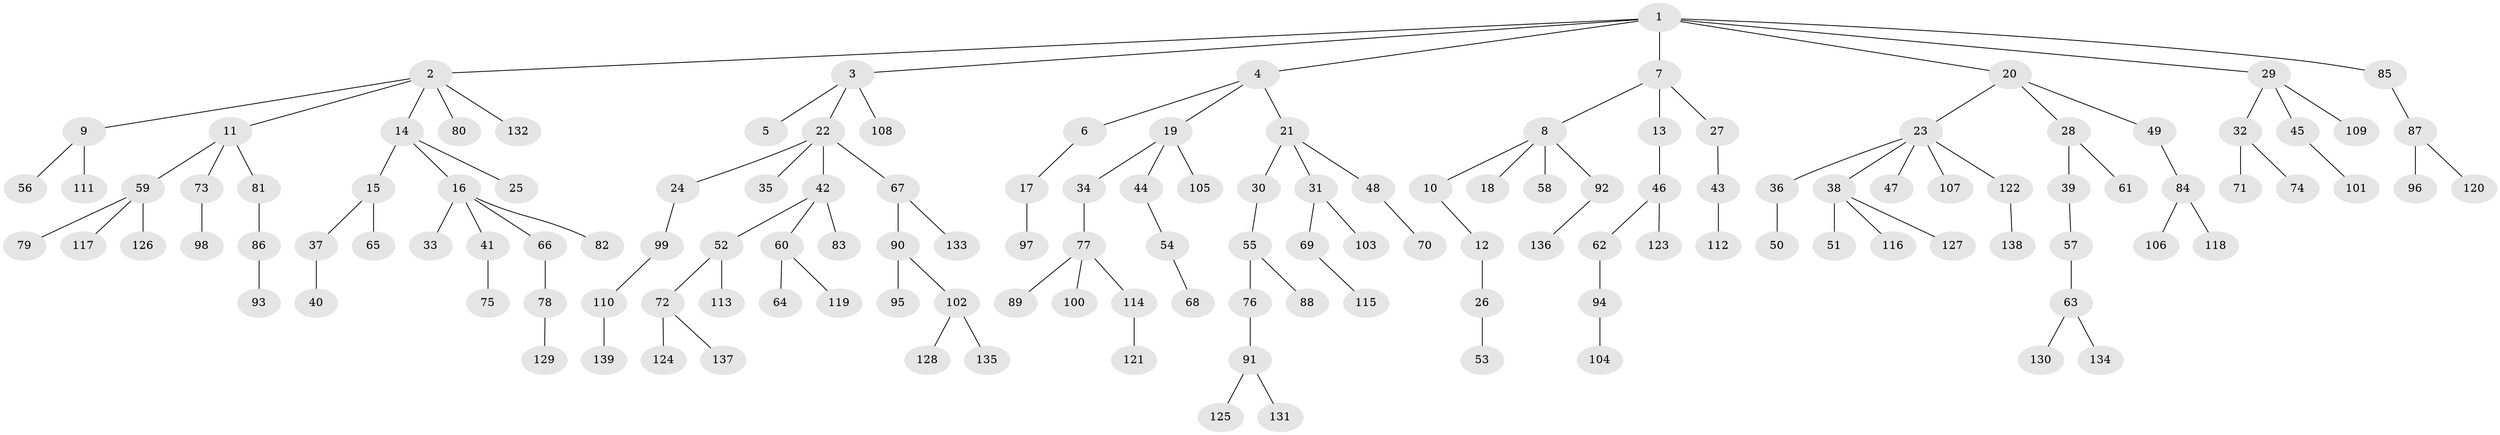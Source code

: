 // coarse degree distribution, {9: 0.010309278350515464, 7: 0.010309278350515464, 3: 0.1134020618556701, 6: 0.010309278350515464, 2: 0.20618556701030927, 4: 0.061855670103092786, 5: 0.041237113402061855, 1: 0.5463917525773195}
// Generated by graph-tools (version 1.1) at 2025/24/03/03/25 07:24:06]
// undirected, 139 vertices, 138 edges
graph export_dot {
graph [start="1"]
  node [color=gray90,style=filled];
  1;
  2;
  3;
  4;
  5;
  6;
  7;
  8;
  9;
  10;
  11;
  12;
  13;
  14;
  15;
  16;
  17;
  18;
  19;
  20;
  21;
  22;
  23;
  24;
  25;
  26;
  27;
  28;
  29;
  30;
  31;
  32;
  33;
  34;
  35;
  36;
  37;
  38;
  39;
  40;
  41;
  42;
  43;
  44;
  45;
  46;
  47;
  48;
  49;
  50;
  51;
  52;
  53;
  54;
  55;
  56;
  57;
  58;
  59;
  60;
  61;
  62;
  63;
  64;
  65;
  66;
  67;
  68;
  69;
  70;
  71;
  72;
  73;
  74;
  75;
  76;
  77;
  78;
  79;
  80;
  81;
  82;
  83;
  84;
  85;
  86;
  87;
  88;
  89;
  90;
  91;
  92;
  93;
  94;
  95;
  96;
  97;
  98;
  99;
  100;
  101;
  102;
  103;
  104;
  105;
  106;
  107;
  108;
  109;
  110;
  111;
  112;
  113;
  114;
  115;
  116;
  117;
  118;
  119;
  120;
  121;
  122;
  123;
  124;
  125;
  126;
  127;
  128;
  129;
  130;
  131;
  132;
  133;
  134;
  135;
  136;
  137;
  138;
  139;
  1 -- 2;
  1 -- 3;
  1 -- 4;
  1 -- 7;
  1 -- 20;
  1 -- 29;
  1 -- 85;
  2 -- 9;
  2 -- 11;
  2 -- 14;
  2 -- 80;
  2 -- 132;
  3 -- 5;
  3 -- 22;
  3 -- 108;
  4 -- 6;
  4 -- 19;
  4 -- 21;
  6 -- 17;
  7 -- 8;
  7 -- 13;
  7 -- 27;
  8 -- 10;
  8 -- 18;
  8 -- 58;
  8 -- 92;
  9 -- 56;
  9 -- 111;
  10 -- 12;
  11 -- 59;
  11 -- 73;
  11 -- 81;
  12 -- 26;
  13 -- 46;
  14 -- 15;
  14 -- 16;
  14 -- 25;
  15 -- 37;
  15 -- 65;
  16 -- 33;
  16 -- 41;
  16 -- 66;
  16 -- 82;
  17 -- 97;
  19 -- 34;
  19 -- 44;
  19 -- 105;
  20 -- 23;
  20 -- 28;
  20 -- 49;
  21 -- 30;
  21 -- 31;
  21 -- 48;
  22 -- 24;
  22 -- 35;
  22 -- 42;
  22 -- 67;
  23 -- 36;
  23 -- 38;
  23 -- 47;
  23 -- 107;
  23 -- 122;
  24 -- 99;
  26 -- 53;
  27 -- 43;
  28 -- 39;
  28 -- 61;
  29 -- 32;
  29 -- 45;
  29 -- 109;
  30 -- 55;
  31 -- 69;
  31 -- 103;
  32 -- 71;
  32 -- 74;
  34 -- 77;
  36 -- 50;
  37 -- 40;
  38 -- 51;
  38 -- 116;
  38 -- 127;
  39 -- 57;
  41 -- 75;
  42 -- 52;
  42 -- 60;
  42 -- 83;
  43 -- 112;
  44 -- 54;
  45 -- 101;
  46 -- 62;
  46 -- 123;
  48 -- 70;
  49 -- 84;
  52 -- 72;
  52 -- 113;
  54 -- 68;
  55 -- 76;
  55 -- 88;
  57 -- 63;
  59 -- 79;
  59 -- 117;
  59 -- 126;
  60 -- 64;
  60 -- 119;
  62 -- 94;
  63 -- 130;
  63 -- 134;
  66 -- 78;
  67 -- 90;
  67 -- 133;
  69 -- 115;
  72 -- 124;
  72 -- 137;
  73 -- 98;
  76 -- 91;
  77 -- 89;
  77 -- 100;
  77 -- 114;
  78 -- 129;
  81 -- 86;
  84 -- 106;
  84 -- 118;
  85 -- 87;
  86 -- 93;
  87 -- 96;
  87 -- 120;
  90 -- 95;
  90 -- 102;
  91 -- 125;
  91 -- 131;
  92 -- 136;
  94 -- 104;
  99 -- 110;
  102 -- 128;
  102 -- 135;
  110 -- 139;
  114 -- 121;
  122 -- 138;
}
